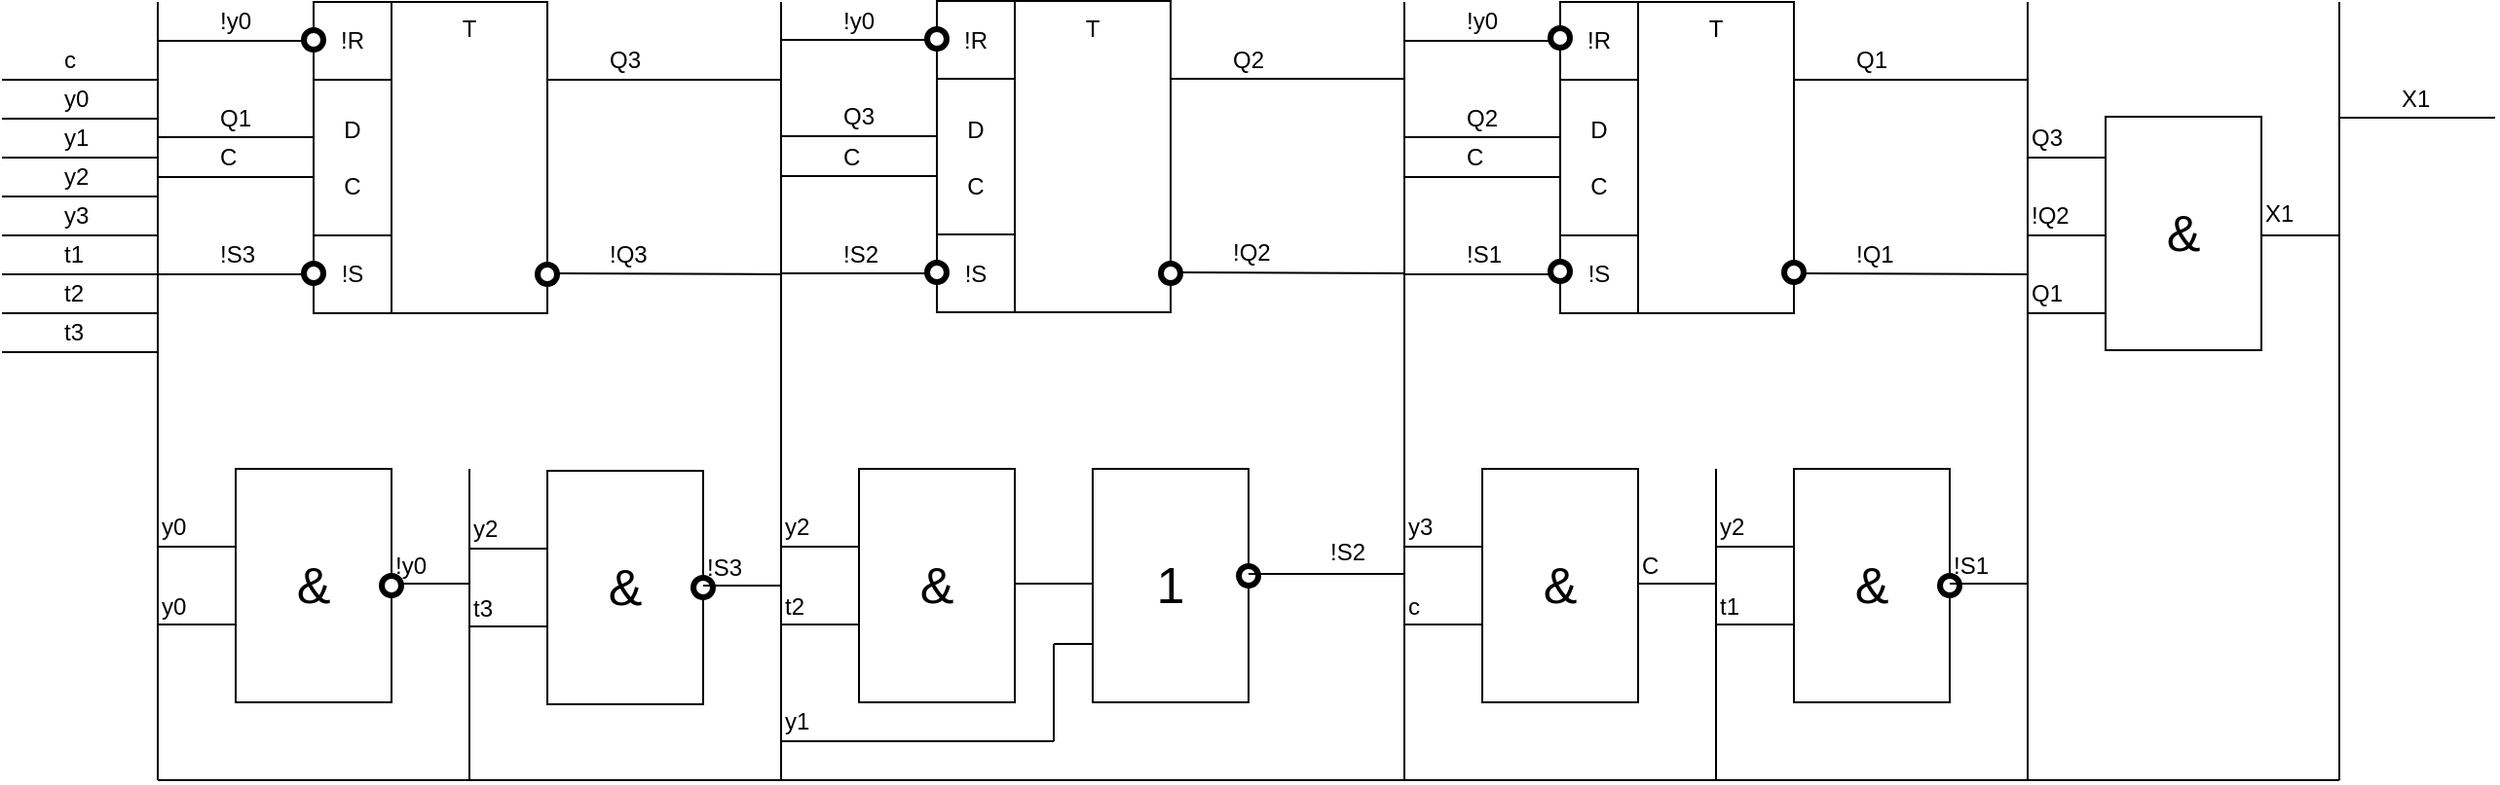 <mxfile version="12.0.0" type="github" pages="1"><diagram name="Page-1" id="2a216829-ef6e-dabb-86c1-c78162f3ba2b"><mxGraphModel dx="563" dy="312" grid="1" gridSize="10" guides="1" tooltips="1" connect="1" arrows="1" fold="1" page="1" pageScale="1" pageWidth="850" pageHeight="1100" background="#ffffff" math="0" shadow="0"><root><mxCell id="0"/><mxCell id="1" parent="0"/><mxCell id="18ak5usq0MqdyDjZxHy--1" value="" style="endArrow=none;html=1;" parent="1" edge="1"><mxGeometry width="50" height="50" relative="1" as="geometry"><mxPoint x="80" y="760" as="sourcePoint"/><mxPoint x="80" y="360" as="targetPoint"/></mxGeometry></mxCell><mxCell id="18ak5usq0MqdyDjZxHy--2" value="" style="endArrow=none;html=1;" parent="1" edge="1"><mxGeometry width="50" height="50" relative="1" as="geometry"><mxPoint x="80" y="760" as="sourcePoint"/><mxPoint x="1200" y="760" as="targetPoint"/></mxGeometry></mxCell><mxCell id="18ak5usq0MqdyDjZxHy--3" value="" style="endArrow=none;html=1;" parent="1" edge="1"><mxGeometry width="50" height="50" relative="1" as="geometry"><mxPoint x="1200" y="760" as="sourcePoint"/><mxPoint x="1200" y="360" as="targetPoint"/></mxGeometry></mxCell><mxCell id="18ak5usq0MqdyDjZxHy--4" value="" style="endArrow=none;html=1;" parent="1" edge="1"><mxGeometry width="50" height="50" relative="1" as="geometry"><mxPoint x="240" y="760" as="sourcePoint"/><mxPoint x="240" y="600" as="targetPoint"/></mxGeometry></mxCell><mxCell id="18ak5usq0MqdyDjZxHy--5" value="" style="endArrow=none;html=1;" parent="1" edge="1"><mxGeometry width="50" height="50" relative="1" as="geometry"><mxPoint x="400" y="760" as="sourcePoint"/><mxPoint x="400" y="360" as="targetPoint"/></mxGeometry></mxCell><mxCell id="18ak5usq0MqdyDjZxHy--7" value="" style="endArrow=none;html=1;" parent="1" edge="1"><mxGeometry width="50" height="50" relative="1" as="geometry"><mxPoint x="720" y="760" as="sourcePoint"/><mxPoint x="720" y="360" as="targetPoint"/></mxGeometry></mxCell><mxCell id="18ak5usq0MqdyDjZxHy--8" value="" style="endArrow=none;html=1;" parent="1" edge="1"><mxGeometry width="50" height="50" relative="1" as="geometry"><mxPoint x="880" y="760" as="sourcePoint"/><mxPoint x="880" y="600" as="targetPoint"/></mxGeometry></mxCell><mxCell id="18ak5usq0MqdyDjZxHy--9" value="" style="endArrow=none;html=1;" parent="1" edge="1"><mxGeometry width="50" height="50" relative="1" as="geometry"><mxPoint x="1040" y="760" as="sourcePoint"/><mxPoint x="1040" y="360" as="targetPoint"/></mxGeometry></mxCell><mxCell id="18ak5usq0MqdyDjZxHy--10" value="" style="endArrow=none;html=1;" parent="1" edge="1"><mxGeometry width="50" height="50" relative="1" as="geometry"><mxPoint y="400" as="sourcePoint"/><mxPoint x="80" y="400" as="targetPoint"/></mxGeometry></mxCell><mxCell id="18ak5usq0MqdyDjZxHy--16" value="c" style="text;html=1;resizable=0;points=[];autosize=1;align=left;verticalAlign=top;spacingTop=-4;" parent="1" vertex="1"><mxGeometry x="30" y="380" width="20" height="20" as="geometry"/></mxCell><mxCell id="18ak5usq0MqdyDjZxHy--25" value="y0" style="text;html=1;resizable=0;points=[];autosize=1;align=left;verticalAlign=top;spacingTop=-4;" parent="1" vertex="1"><mxGeometry x="30" y="400" width="30" height="20" as="geometry"/></mxCell><mxCell id="18ak5usq0MqdyDjZxHy--26" value="" style="endArrow=none;html=1;" parent="1" edge="1"><mxGeometry width="50" height="50" relative="1" as="geometry"><mxPoint y="420" as="sourcePoint"/><mxPoint x="80" y="420" as="targetPoint"/></mxGeometry></mxCell><mxCell id="18ak5usq0MqdyDjZxHy--27" value="y1" style="text;html=1;resizable=0;points=[];autosize=1;align=left;verticalAlign=top;spacingTop=-4;" parent="1" vertex="1"><mxGeometry x="30" y="420" width="30" height="20" as="geometry"/></mxCell><mxCell id="18ak5usq0MqdyDjZxHy--28" value="" style="endArrow=none;html=1;" parent="1" edge="1"><mxGeometry width="50" height="50" relative="1" as="geometry"><mxPoint y="440" as="sourcePoint"/><mxPoint x="80" y="440" as="targetPoint"/></mxGeometry></mxCell><mxCell id="18ak5usq0MqdyDjZxHy--29" value="y2" style="text;html=1;resizable=0;points=[];autosize=1;align=left;verticalAlign=top;spacingTop=-4;" parent="1" vertex="1"><mxGeometry x="30" y="440" width="30" height="20" as="geometry"/></mxCell><mxCell id="18ak5usq0MqdyDjZxHy--30" value="" style="endArrow=none;html=1;" parent="1" edge="1"><mxGeometry width="50" height="50" relative="1" as="geometry"><mxPoint y="460" as="sourcePoint"/><mxPoint x="80" y="460" as="targetPoint"/></mxGeometry></mxCell><mxCell id="18ak5usq0MqdyDjZxHy--31" value="y3" style="text;html=1;resizable=0;points=[];autosize=1;align=left;verticalAlign=top;spacingTop=-4;" parent="1" vertex="1"><mxGeometry x="30" y="460" width="30" height="20" as="geometry"/></mxCell><mxCell id="18ak5usq0MqdyDjZxHy--32" value="" style="endArrow=none;html=1;" parent="1" edge="1"><mxGeometry width="50" height="50" relative="1" as="geometry"><mxPoint y="480" as="sourcePoint"/><mxPoint x="80" y="480" as="targetPoint"/></mxGeometry></mxCell><mxCell id="18ak5usq0MqdyDjZxHy--33" value="t1" style="text;html=1;resizable=0;points=[];autosize=1;align=left;verticalAlign=top;spacingTop=-4;" parent="1" vertex="1"><mxGeometry x="30" y="480" width="30" height="20" as="geometry"/></mxCell><mxCell id="18ak5usq0MqdyDjZxHy--34" value="" style="endArrow=none;html=1;" parent="1" edge="1"><mxGeometry width="50" height="50" relative="1" as="geometry"><mxPoint y="500" as="sourcePoint"/><mxPoint x="80" y="500" as="targetPoint"/></mxGeometry></mxCell><mxCell id="18ak5usq0MqdyDjZxHy--35" value="t2" style="text;html=1;resizable=0;points=[];autosize=1;align=left;verticalAlign=top;spacingTop=-4;" parent="1" vertex="1"><mxGeometry x="30" y="500" width="30" height="20" as="geometry"/></mxCell><mxCell id="18ak5usq0MqdyDjZxHy--36" value="" style="endArrow=none;html=1;" parent="1" edge="1"><mxGeometry width="50" height="50" relative="1" as="geometry"><mxPoint y="520" as="sourcePoint"/><mxPoint x="80" y="520" as="targetPoint"/></mxGeometry></mxCell><mxCell id="18ak5usq0MqdyDjZxHy--37" value="t3" style="text;html=1;resizable=0;points=[];autosize=1;align=left;verticalAlign=top;spacingTop=-4;" parent="1" vertex="1"><mxGeometry x="30" y="520" width="30" height="20" as="geometry"/></mxCell><mxCell id="18ak5usq0MqdyDjZxHy--38" value="" style="endArrow=none;html=1;" parent="1" edge="1"><mxGeometry width="50" height="50" relative="1" as="geometry"><mxPoint y="540" as="sourcePoint"/><mxPoint x="80" y="540" as="targetPoint"/></mxGeometry></mxCell><mxCell id="18ak5usq0MqdyDjZxHy--39" value="X1" style="text;html=1;resizable=0;points=[];autosize=1;align=left;verticalAlign=top;spacingTop=-4;" parent="1" vertex="1"><mxGeometry x="1230" y="399.5" width="30" height="20" as="geometry"/></mxCell><mxCell id="18ak5usq0MqdyDjZxHy--40" value="" style="endArrow=none;html=1;" parent="1" edge="1"><mxGeometry width="50" height="50" relative="1" as="geometry"><mxPoint x="1200" y="419.5" as="sourcePoint"/><mxPoint x="1280" y="419.5" as="targetPoint"/></mxGeometry></mxCell><mxCell id="18ak5usq0MqdyDjZxHy--41" value="" style="rounded=0;whiteSpace=wrap;html=1;" parent="1" vertex="1"><mxGeometry x="160" y="360" width="120" height="160" as="geometry"/></mxCell><mxCell id="18ak5usq0MqdyDjZxHy--42" value="&lt;div&gt;&lt;span style=&quot;line-height: 60%&quot;&gt;T&lt;/span&gt;&lt;/div&gt;" style="rounded=0;whiteSpace=wrap;html=1;align=center;verticalAlign=top;" parent="1" vertex="1"><mxGeometry x="200" y="360" width="80" height="160" as="geometry"/></mxCell><mxCell id="18ak5usq0MqdyDjZxHy--43" value="!R" style="rounded=0;whiteSpace=wrap;html=1;" parent="1" vertex="1"><mxGeometry x="160" y="360" width="40" height="40" as="geometry"/></mxCell><mxCell id="18ak5usq0MqdyDjZxHy--44" value="!S" style="rounded=0;whiteSpace=wrap;html=1;" parent="1" vertex="1"><mxGeometry x="160" y="480" width="40" height="40" as="geometry"/></mxCell><mxCell id="18ak5usq0MqdyDjZxHy--45" value="D&lt;br&gt;&lt;br&gt;C" style="rounded=0;whiteSpace=wrap;html=1;" parent="1" vertex="1"><mxGeometry x="160" y="400" width="40" height="80" as="geometry"/></mxCell><mxCell id="18ak5usq0MqdyDjZxHy--46" value="!y0" style="text;html=1;resizable=0;points=[];autosize=1;align=left;verticalAlign=top;spacingTop=-4;" parent="1" vertex="1"><mxGeometry x="110" y="360" width="30" height="20" as="geometry"/></mxCell><mxCell id="18ak5usq0MqdyDjZxHy--47" value="" style="endArrow=none;html=1;" parent="1" edge="1"><mxGeometry width="50" height="50" relative="1" as="geometry"><mxPoint x="80" y="380" as="sourcePoint"/><mxPoint x="160" y="380" as="targetPoint"/></mxGeometry></mxCell><mxCell id="18ak5usq0MqdyDjZxHy--48" value="Q1" style="text;html=1;resizable=0;points=[];autosize=1;align=left;verticalAlign=top;spacingTop=-4;" parent="1" vertex="1"><mxGeometry x="110" y="409.5" width="30" height="20" as="geometry"/></mxCell><mxCell id="18ak5usq0MqdyDjZxHy--49" value="" style="endArrow=none;html=1;" parent="1" edge="1"><mxGeometry width="50" height="50" relative="1" as="geometry"><mxPoint x="80" y="429.5" as="sourcePoint"/><mxPoint x="160" y="429.5" as="targetPoint"/></mxGeometry></mxCell><mxCell id="18ak5usq0MqdyDjZxHy--50" value="C" style="text;html=1;resizable=0;points=[];autosize=1;align=left;verticalAlign=top;spacingTop=-4;" parent="1" vertex="1"><mxGeometry x="110" y="430" width="20" height="20" as="geometry"/></mxCell><mxCell id="18ak5usq0MqdyDjZxHy--51" value="" style="endArrow=none;html=1;" parent="1" edge="1"><mxGeometry width="50" height="50" relative="1" as="geometry"><mxPoint x="80" y="450" as="sourcePoint"/><mxPoint x="160" y="450" as="targetPoint"/></mxGeometry></mxCell><mxCell id="18ak5usq0MqdyDjZxHy--52" value="!S3" style="text;html=1;resizable=0;points=[];autosize=1;align=left;verticalAlign=top;spacingTop=-4;" parent="1" vertex="1"><mxGeometry x="110" y="480" width="30" height="20" as="geometry"/></mxCell><mxCell id="18ak5usq0MqdyDjZxHy--53" value="" style="endArrow=none;html=1;" parent="1" edge="1"><mxGeometry width="50" height="50" relative="1" as="geometry"><mxPoint x="80" y="500" as="sourcePoint"/><mxPoint x="160" y="500" as="targetPoint"/></mxGeometry></mxCell><mxCell id="18ak5usq0MqdyDjZxHy--54" value="Q3" style="text;html=1;resizable=0;points=[];autosize=1;align=left;verticalAlign=top;spacingTop=-4;" parent="1" vertex="1"><mxGeometry x="310" y="380" width="30" height="20" as="geometry"/></mxCell><mxCell id="18ak5usq0MqdyDjZxHy--55" value="" style="endArrow=none;html=1;" parent="1" edge="1"><mxGeometry width="50" height="50" relative="1" as="geometry"><mxPoint x="280" y="400" as="sourcePoint"/><mxPoint x="400" y="400" as="targetPoint"/></mxGeometry></mxCell><mxCell id="18ak5usq0MqdyDjZxHy--56" value="!Q3" style="text;html=1;resizable=0;points=[];autosize=1;align=left;verticalAlign=top;spacingTop=-4;" parent="1" vertex="1"><mxGeometry x="310" y="479.5" width="30" height="20" as="geometry"/></mxCell><mxCell id="18ak5usq0MqdyDjZxHy--57" value="" style="endArrow=none;html=1;" parent="1" edge="1"><mxGeometry width="50" height="50" relative="1" as="geometry"><mxPoint x="280" y="499.5" as="sourcePoint"/><mxPoint x="400" y="500" as="targetPoint"/></mxGeometry></mxCell><mxCell id="18ak5usq0MqdyDjZxHy--58" value="" style="rounded=0;whiteSpace=wrap;html=1;" parent="1" vertex="1"><mxGeometry x="480" y="359.5" width="120" height="160" as="geometry"/></mxCell><mxCell id="18ak5usq0MqdyDjZxHy--59" value="&lt;div&gt;&lt;span style=&quot;line-height: 60%&quot;&gt;T&lt;/span&gt;&lt;/div&gt;" style="rounded=0;whiteSpace=wrap;html=1;align=center;verticalAlign=top;" parent="1" vertex="1"><mxGeometry x="520" y="359.5" width="80" height="160" as="geometry"/></mxCell><mxCell id="18ak5usq0MqdyDjZxHy--60" value="!R" style="rounded=0;whiteSpace=wrap;html=1;" parent="1" vertex="1"><mxGeometry x="480" y="359.5" width="40" height="40" as="geometry"/></mxCell><mxCell id="18ak5usq0MqdyDjZxHy--61" value="!S" style="rounded=0;whiteSpace=wrap;html=1;" parent="1" vertex="1"><mxGeometry x="480" y="479.5" width="40" height="40" as="geometry"/></mxCell><mxCell id="18ak5usq0MqdyDjZxHy--62" value="D&lt;br&gt;&lt;br&gt;C" style="rounded=0;whiteSpace=wrap;html=1;" parent="1" vertex="1"><mxGeometry x="480" y="399.5" width="40" height="80" as="geometry"/></mxCell><mxCell id="18ak5usq0MqdyDjZxHy--63" value="!y0" style="text;html=1;resizable=0;points=[];autosize=1;align=left;verticalAlign=top;spacingTop=-4;" parent="1" vertex="1"><mxGeometry x="430" y="359.5" width="30" height="20" as="geometry"/></mxCell><mxCell id="18ak5usq0MqdyDjZxHy--64" value="Q3" style="text;html=1;resizable=0;points=[];autosize=1;align=left;verticalAlign=top;spacingTop=-4;" parent="1" vertex="1"><mxGeometry x="430" y="409" width="30" height="20" as="geometry"/></mxCell><mxCell id="18ak5usq0MqdyDjZxHy--65" value="C" style="text;html=1;resizable=0;points=[];autosize=1;align=left;verticalAlign=top;spacingTop=-4;" parent="1" vertex="1"><mxGeometry x="430" y="429.5" width="20" height="20" as="geometry"/></mxCell><mxCell id="18ak5usq0MqdyDjZxHy--66" value="!S2" style="text;html=1;resizable=0;points=[];autosize=1;align=left;verticalAlign=top;spacingTop=-4;" parent="1" vertex="1"><mxGeometry x="430" y="479.5" width="30" height="20" as="geometry"/></mxCell><mxCell id="18ak5usq0MqdyDjZxHy--67" value="Q2" style="text;html=1;resizable=0;points=[];autosize=1;align=left;verticalAlign=top;spacingTop=-4;" parent="1" vertex="1"><mxGeometry x="630" y="379.5" width="30" height="20" as="geometry"/></mxCell><mxCell id="18ak5usq0MqdyDjZxHy--68" value="!Q2" style="text;html=1;resizable=0;points=[];autosize=1;align=left;verticalAlign=top;spacingTop=-4;" parent="1" vertex="1"><mxGeometry x="630" y="479" width="30" height="20" as="geometry"/></mxCell><mxCell id="18ak5usq0MqdyDjZxHy--69" value="" style="endArrow=none;html=1;" parent="1" edge="1"><mxGeometry width="50" height="50" relative="1" as="geometry"><mxPoint x="600" y="499" as="sourcePoint"/><mxPoint x="720" y="499.5" as="targetPoint"/></mxGeometry></mxCell><mxCell id="18ak5usq0MqdyDjZxHy--70" value="" style="endArrow=none;html=1;" parent="1" edge="1"><mxGeometry width="50" height="50" relative="1" as="geometry"><mxPoint x="600" y="399.5" as="sourcePoint"/><mxPoint x="720" y="399.5" as="targetPoint"/></mxGeometry></mxCell><mxCell id="18ak5usq0MqdyDjZxHy--71" value="" style="endArrow=none;html=1;" parent="1" edge="1"><mxGeometry width="50" height="50" relative="1" as="geometry"><mxPoint x="400" y="499.5" as="sourcePoint"/><mxPoint x="480" y="499.5" as="targetPoint"/></mxGeometry></mxCell><mxCell id="18ak5usq0MqdyDjZxHy--72" value="" style="endArrow=none;html=1;" parent="1" edge="1"><mxGeometry width="50" height="50" relative="1" as="geometry"><mxPoint x="400" y="449.5" as="sourcePoint"/><mxPoint x="480" y="449.5" as="targetPoint"/></mxGeometry></mxCell><mxCell id="18ak5usq0MqdyDjZxHy--73" value="" style="endArrow=none;html=1;" parent="1" edge="1"><mxGeometry width="50" height="50" relative="1" as="geometry"><mxPoint x="400" y="429" as="sourcePoint"/><mxPoint x="480" y="429" as="targetPoint"/></mxGeometry></mxCell><mxCell id="18ak5usq0MqdyDjZxHy--74" value="" style="endArrow=none;html=1;" parent="1" edge="1"><mxGeometry width="50" height="50" relative="1" as="geometry"><mxPoint x="400" y="379.5" as="sourcePoint"/><mxPoint x="480" y="379.5" as="targetPoint"/></mxGeometry></mxCell><mxCell id="18ak5usq0MqdyDjZxHy--75" value="" style="rounded=0;whiteSpace=wrap;html=1;" parent="1" vertex="1"><mxGeometry x="800" y="360" width="120" height="160" as="geometry"/></mxCell><mxCell id="18ak5usq0MqdyDjZxHy--76" value="&lt;div&gt;&lt;span style=&quot;line-height: 60%&quot;&gt;T&lt;/span&gt;&lt;/div&gt;" style="rounded=0;whiteSpace=wrap;html=1;align=center;verticalAlign=top;" parent="1" vertex="1"><mxGeometry x="840" y="360" width="80" height="160" as="geometry"/></mxCell><mxCell id="18ak5usq0MqdyDjZxHy--77" value="!R" style="rounded=0;whiteSpace=wrap;html=1;" parent="1" vertex="1"><mxGeometry x="800" y="360" width="40" height="40" as="geometry"/></mxCell><mxCell id="18ak5usq0MqdyDjZxHy--78" value="!S" style="rounded=0;whiteSpace=wrap;html=1;" parent="1" vertex="1"><mxGeometry x="800" y="480" width="40" height="40" as="geometry"/></mxCell><mxCell id="18ak5usq0MqdyDjZxHy--79" value="D&lt;br&gt;&lt;br&gt;C" style="rounded=0;whiteSpace=wrap;html=1;" parent="1" vertex="1"><mxGeometry x="800" y="400" width="40" height="80" as="geometry"/></mxCell><mxCell id="18ak5usq0MqdyDjZxHy--80" value="!y0" style="text;html=1;resizable=0;points=[];autosize=1;align=left;verticalAlign=top;spacingTop=-4;" parent="1" vertex="1"><mxGeometry x="750" y="360" width="30" height="20" as="geometry"/></mxCell><mxCell id="18ak5usq0MqdyDjZxHy--81" value="Q2" style="text;html=1;resizable=0;points=[];autosize=1;align=left;verticalAlign=top;spacingTop=-4;" parent="1" vertex="1"><mxGeometry x="750" y="409.5" width="30" height="20" as="geometry"/></mxCell><mxCell id="18ak5usq0MqdyDjZxHy--82" value="C" style="text;html=1;resizable=0;points=[];autosize=1;align=left;verticalAlign=top;spacingTop=-4;" parent="1" vertex="1"><mxGeometry x="750" y="430" width="20" height="20" as="geometry"/></mxCell><mxCell id="18ak5usq0MqdyDjZxHy--83" value="!S1" style="text;html=1;resizable=0;points=[];autosize=1;align=left;verticalAlign=top;spacingTop=-4;" parent="1" vertex="1"><mxGeometry x="750" y="480" width="30" height="20" as="geometry"/></mxCell><mxCell id="18ak5usq0MqdyDjZxHy--84" value="Q1" style="text;html=1;resizable=0;points=[];autosize=1;align=left;verticalAlign=top;spacingTop=-4;" parent="1" vertex="1"><mxGeometry x="950" y="380" width="30" height="20" as="geometry"/></mxCell><mxCell id="18ak5usq0MqdyDjZxHy--85" value="!Q1" style="text;html=1;resizable=0;points=[];autosize=1;align=left;verticalAlign=top;spacingTop=-4;" parent="1" vertex="1"><mxGeometry x="950" y="479.5" width="30" height="20" as="geometry"/></mxCell><mxCell id="18ak5usq0MqdyDjZxHy--86" value="" style="endArrow=none;html=1;" parent="1" edge="1"><mxGeometry width="50" height="50" relative="1" as="geometry"><mxPoint x="920" y="499.5" as="sourcePoint"/><mxPoint x="1040" y="500" as="targetPoint"/></mxGeometry></mxCell><mxCell id="18ak5usq0MqdyDjZxHy--87" value="" style="endArrow=none;html=1;" parent="1" edge="1"><mxGeometry width="50" height="50" relative="1" as="geometry"><mxPoint x="920" y="400" as="sourcePoint"/><mxPoint x="1040" y="400" as="targetPoint"/></mxGeometry></mxCell><mxCell id="18ak5usq0MqdyDjZxHy--88" value="" style="endArrow=none;html=1;" parent="1" edge="1"><mxGeometry width="50" height="50" relative="1" as="geometry"><mxPoint x="720" y="500" as="sourcePoint"/><mxPoint x="800" y="500" as="targetPoint"/></mxGeometry></mxCell><mxCell id="18ak5usq0MqdyDjZxHy--89" value="" style="endArrow=none;html=1;" parent="1" edge="1"><mxGeometry width="50" height="50" relative="1" as="geometry"><mxPoint x="720" y="450" as="sourcePoint"/><mxPoint x="800" y="450" as="targetPoint"/></mxGeometry></mxCell><mxCell id="18ak5usq0MqdyDjZxHy--90" value="" style="endArrow=none;html=1;" parent="1" edge="1"><mxGeometry width="50" height="50" relative="1" as="geometry"><mxPoint x="720" y="429.5" as="sourcePoint"/><mxPoint x="800" y="429.5" as="targetPoint"/></mxGeometry></mxCell><mxCell id="18ak5usq0MqdyDjZxHy--91" value="" style="endArrow=none;html=1;" parent="1" edge="1"><mxGeometry width="50" height="50" relative="1" as="geometry"><mxPoint x="720" y="380" as="sourcePoint"/><mxPoint x="800" y="380" as="targetPoint"/></mxGeometry></mxCell><mxCell id="tPRsiFmyDKU2fb7vzfHu-1" value="" style="endArrow=none;html=1;" edge="1" parent="1"><mxGeometry width="50" height="50" relative="1" as="geometry"><mxPoint x="80" y="640" as="sourcePoint"/><mxPoint x="120" y="640" as="targetPoint"/></mxGeometry></mxCell><mxCell id="tPRsiFmyDKU2fb7vzfHu-2" value="" style="endArrow=none;html=1;" edge="1" parent="1"><mxGeometry width="50" height="50" relative="1" as="geometry"><mxPoint x="80" y="680" as="sourcePoint"/><mxPoint x="120" y="680" as="targetPoint"/></mxGeometry></mxCell><mxCell id="tPRsiFmyDKU2fb7vzfHu-3" value="y0" style="text;html=1;resizable=0;points=[];autosize=1;align=left;verticalAlign=top;spacingTop=-4;" vertex="1" parent="1"><mxGeometry x="80" y="620" width="30" height="20" as="geometry"/></mxCell><mxCell id="tPRsiFmyDKU2fb7vzfHu-4" value="y0" style="text;html=1;resizable=0;points=[];autosize=1;align=left;verticalAlign=top;spacingTop=-4;" vertex="1" parent="1"><mxGeometry x="80" y="661" width="30" height="20" as="geometry"/></mxCell><mxCell id="tPRsiFmyDKU2fb7vzfHu-5" value="&lt;font style=&quot;font-size: 26px&quot;&gt;&amp;amp;&lt;/font&gt;" style="rounded=0;whiteSpace=wrap;html=1;" vertex="1" parent="1"><mxGeometry x="120" y="600" width="80" height="120" as="geometry"/></mxCell><mxCell id="tPRsiFmyDKU2fb7vzfHu-6" value="!y0" style="text;html=1;resizable=0;points=[];autosize=1;align=left;verticalAlign=top;spacingTop=-4;" vertex="1" parent="1"><mxGeometry x="200" y="640" width="30" height="20" as="geometry"/></mxCell><mxCell id="tPRsiFmyDKU2fb7vzfHu-7" value="" style="endArrow=none;html=1;" edge="1" parent="1"><mxGeometry width="50" height="50" relative="1" as="geometry"><mxPoint x="200.0" y="659" as="sourcePoint"/><mxPoint x="240" y="659" as="targetPoint"/></mxGeometry></mxCell><mxCell id="tPRsiFmyDKU2fb7vzfHu-9" value="" style="shape=mxgraph.bpmn.shape;html=1;verticalLabelPosition=bottom;labelBackgroundColor=#ffffff;verticalAlign=top;align=center;perimeter=ellipsePerimeter;outlineConnect=0;outline=end;symbol=general;" vertex="1" parent="1"><mxGeometry x="155" y="374.5" width="10" height="10" as="geometry"/></mxCell><mxCell id="tPRsiFmyDKU2fb7vzfHu-10" value="" style="shape=mxgraph.bpmn.shape;html=1;verticalLabelPosition=bottom;labelBackgroundColor=#ffffff;verticalAlign=top;align=center;perimeter=ellipsePerimeter;outlineConnect=0;outline=end;symbol=general;" vertex="1" parent="1"><mxGeometry x="155" y="494.5" width="10" height="10" as="geometry"/></mxCell><mxCell id="tPRsiFmyDKU2fb7vzfHu-11" value="" style="shape=mxgraph.bpmn.shape;html=1;verticalLabelPosition=bottom;labelBackgroundColor=#ffffff;verticalAlign=top;align=center;perimeter=ellipsePerimeter;outlineConnect=0;outline=end;symbol=general;" vertex="1" parent="1"><mxGeometry x="275" y="495" width="10" height="10" as="geometry"/></mxCell><mxCell id="tPRsiFmyDKU2fb7vzfHu-12" value="" style="shape=mxgraph.bpmn.shape;html=1;verticalLabelPosition=bottom;labelBackgroundColor=#ffffff;verticalAlign=top;align=center;perimeter=ellipsePerimeter;outlineConnect=0;outline=end;symbol=general;" vertex="1" parent="1"><mxGeometry x="475" y="374" width="10" height="10" as="geometry"/></mxCell><mxCell id="tPRsiFmyDKU2fb7vzfHu-13" value="" style="shape=mxgraph.bpmn.shape;html=1;verticalLabelPosition=bottom;labelBackgroundColor=#ffffff;verticalAlign=top;align=center;perimeter=ellipsePerimeter;outlineConnect=0;outline=end;symbol=general;" vertex="1" parent="1"><mxGeometry x="475" y="494" width="10" height="10" as="geometry"/></mxCell><mxCell id="tPRsiFmyDKU2fb7vzfHu-14" value="" style="shape=mxgraph.bpmn.shape;html=1;verticalLabelPosition=bottom;labelBackgroundColor=#ffffff;verticalAlign=top;align=center;perimeter=ellipsePerimeter;outlineConnect=0;outline=end;symbol=general;" vertex="1" parent="1"><mxGeometry x="595" y="494.5" width="10" height="10" as="geometry"/></mxCell><mxCell id="tPRsiFmyDKU2fb7vzfHu-15" value="" style="shape=mxgraph.bpmn.shape;html=1;verticalLabelPosition=bottom;labelBackgroundColor=#ffffff;verticalAlign=top;align=center;perimeter=ellipsePerimeter;outlineConnect=0;outline=end;symbol=general;" vertex="1" parent="1"><mxGeometry x="795" y="373.5" width="10" height="10" as="geometry"/></mxCell><mxCell id="tPRsiFmyDKU2fb7vzfHu-16" value="" style="shape=mxgraph.bpmn.shape;html=1;verticalLabelPosition=bottom;labelBackgroundColor=#ffffff;verticalAlign=top;align=center;perimeter=ellipsePerimeter;outlineConnect=0;outline=end;symbol=general;" vertex="1" parent="1"><mxGeometry x="795" y="493.5" width="10" height="10" as="geometry"/></mxCell><mxCell id="tPRsiFmyDKU2fb7vzfHu-17" value="" style="shape=mxgraph.bpmn.shape;html=1;verticalLabelPosition=bottom;labelBackgroundColor=#ffffff;verticalAlign=top;align=center;perimeter=ellipsePerimeter;outlineConnect=0;outline=end;symbol=general;" vertex="1" parent="1"><mxGeometry x="915" y="494" width="10" height="10" as="geometry"/></mxCell><mxCell id="tPRsiFmyDKU2fb7vzfHu-18" value="" style="shape=mxgraph.bpmn.shape;html=1;verticalLabelPosition=bottom;labelBackgroundColor=#ffffff;verticalAlign=top;align=center;perimeter=ellipsePerimeter;outlineConnect=0;outline=end;symbol=general;" vertex="1" parent="1"><mxGeometry x="195" y="655" width="10" height="10" as="geometry"/></mxCell><mxCell id="tPRsiFmyDKU2fb7vzfHu-19" value="&lt;font style=&quot;font-size: 26px&quot;&gt;&amp;amp;&lt;/font&gt;" style="rounded=0;whiteSpace=wrap;html=1;" vertex="1" parent="1"><mxGeometry x="280" y="601" width="80" height="120" as="geometry"/></mxCell><mxCell id="tPRsiFmyDKU2fb7vzfHu-20" value="!S3" style="text;html=1;resizable=0;points=[];autosize=1;align=left;verticalAlign=top;spacingTop=-4;" vertex="1" parent="1"><mxGeometry x="360" y="641" width="30" height="20" as="geometry"/></mxCell><mxCell id="tPRsiFmyDKU2fb7vzfHu-21" value="" style="shape=mxgraph.bpmn.shape;html=1;verticalLabelPosition=bottom;labelBackgroundColor=#ffffff;verticalAlign=top;align=center;perimeter=ellipsePerimeter;outlineConnect=0;outline=end;symbol=general;" vertex="1" parent="1"><mxGeometry x="355" y="656" width="10" height="10" as="geometry"/></mxCell><mxCell id="tPRsiFmyDKU2fb7vzfHu-22" value="y2" style="text;html=1;resizable=0;points=[];autosize=1;align=left;verticalAlign=top;spacingTop=-4;" vertex="1" parent="1"><mxGeometry x="240" y="621" width="30" height="20" as="geometry"/></mxCell><mxCell id="tPRsiFmyDKU2fb7vzfHu-23" value="" style="endArrow=none;html=1;" edge="1" parent="1"><mxGeometry width="50" height="50" relative="1" as="geometry"><mxPoint x="240" y="641" as="sourcePoint"/><mxPoint x="280" y="641" as="targetPoint"/></mxGeometry></mxCell><mxCell id="tPRsiFmyDKU2fb7vzfHu-24" value="t3" style="text;html=1;resizable=0;points=[];autosize=1;align=left;verticalAlign=top;spacingTop=-4;" vertex="1" parent="1"><mxGeometry x="240" y="662" width="30" height="20" as="geometry"/></mxCell><mxCell id="tPRsiFmyDKU2fb7vzfHu-25" value="" style="endArrow=none;html=1;" edge="1" parent="1"><mxGeometry width="50" height="50" relative="1" as="geometry"><mxPoint x="240" y="681" as="sourcePoint"/><mxPoint x="280" y="681" as="targetPoint"/></mxGeometry></mxCell><mxCell id="tPRsiFmyDKU2fb7vzfHu-26" value="" style="endArrow=none;html=1;" edge="1" parent="1"><mxGeometry width="50" height="50" relative="1" as="geometry"><mxPoint x="360" y="660" as="sourcePoint"/><mxPoint x="400" y="660" as="targetPoint"/></mxGeometry></mxCell><mxCell id="tPRsiFmyDKU2fb7vzfHu-27" value="&lt;font style=&quot;font-size: 26px&quot;&gt;&amp;amp;&lt;/font&gt;" style="rounded=0;whiteSpace=wrap;html=1;" vertex="1" parent="1"><mxGeometry x="440" y="600" width="80" height="120" as="geometry"/></mxCell><mxCell id="tPRsiFmyDKU2fb7vzfHu-30" value="y2" style="text;html=1;resizable=0;points=[];autosize=1;align=left;verticalAlign=top;spacingTop=-4;" vertex="1" parent="1"><mxGeometry x="400" y="620" width="30" height="20" as="geometry"/></mxCell><mxCell id="tPRsiFmyDKU2fb7vzfHu-31" value="" style="endArrow=none;html=1;" edge="1" parent="1"><mxGeometry width="50" height="50" relative="1" as="geometry"><mxPoint x="400" y="640" as="sourcePoint"/><mxPoint x="440" y="640" as="targetPoint"/></mxGeometry></mxCell><mxCell id="tPRsiFmyDKU2fb7vzfHu-32" value="t2" style="text;html=1;resizable=0;points=[];autosize=1;align=left;verticalAlign=top;spacingTop=-4;" vertex="1" parent="1"><mxGeometry x="400" y="661" width="30" height="20" as="geometry"/></mxCell><mxCell id="tPRsiFmyDKU2fb7vzfHu-33" value="" style="endArrow=none;html=1;" edge="1" parent="1"><mxGeometry width="50" height="50" relative="1" as="geometry"><mxPoint x="400" y="680" as="sourcePoint"/><mxPoint x="440" y="680" as="targetPoint"/></mxGeometry></mxCell><mxCell id="tPRsiFmyDKU2fb7vzfHu-34" value="" style="endArrow=none;html=1;" edge="1" parent="1"><mxGeometry width="50" height="50" relative="1" as="geometry"><mxPoint x="520" y="659" as="sourcePoint"/><mxPoint x="560" y="659" as="targetPoint"/></mxGeometry></mxCell><mxCell id="tPRsiFmyDKU2fb7vzfHu-35" value="&lt;font style=&quot;font-size: 26px&quot;&gt;1&lt;/font&gt;" style="rounded=0;whiteSpace=wrap;html=1;" vertex="1" parent="1"><mxGeometry x="560" y="600" width="80" height="120" as="geometry"/></mxCell><mxCell id="tPRsiFmyDKU2fb7vzfHu-36" value="" style="endArrow=none;html=1;" edge="1" parent="1"><mxGeometry width="50" height="50" relative="1" as="geometry"><mxPoint x="400" y="740" as="sourcePoint"/><mxPoint x="540" y="740" as="targetPoint"/></mxGeometry></mxCell><mxCell id="tPRsiFmyDKU2fb7vzfHu-37" value="" style="endArrow=none;html=1;" edge="1" parent="1"><mxGeometry width="50" height="50" relative="1" as="geometry"><mxPoint x="540" y="740" as="sourcePoint"/><mxPoint x="540" y="690" as="targetPoint"/></mxGeometry></mxCell><mxCell id="tPRsiFmyDKU2fb7vzfHu-38" value="" style="endArrow=none;html=1;" edge="1" parent="1"><mxGeometry width="50" height="50" relative="1" as="geometry"><mxPoint x="540" y="690" as="sourcePoint"/><mxPoint x="560" y="690" as="targetPoint"/></mxGeometry></mxCell><mxCell id="tPRsiFmyDKU2fb7vzfHu-39" value="y1" style="text;html=1;resizable=0;points=[];autosize=1;align=left;verticalAlign=top;spacingTop=-4;" vertex="1" parent="1"><mxGeometry x="400" y="720" width="30" height="20" as="geometry"/></mxCell><mxCell id="tPRsiFmyDKU2fb7vzfHu-40" value="" style="shape=mxgraph.bpmn.shape;html=1;verticalLabelPosition=bottom;labelBackgroundColor=#ffffff;verticalAlign=top;align=center;perimeter=ellipsePerimeter;outlineConnect=0;outline=end;symbol=general;" vertex="1" parent="1"><mxGeometry x="635" y="650" width="10" height="10" as="geometry"/></mxCell><mxCell id="tPRsiFmyDKU2fb7vzfHu-41" value="" style="endArrow=none;html=1;" edge="1" parent="1"><mxGeometry width="50" height="50" relative="1" as="geometry"><mxPoint x="640" y="654" as="sourcePoint"/><mxPoint x="720" y="654" as="targetPoint"/></mxGeometry></mxCell><mxCell id="tPRsiFmyDKU2fb7vzfHu-42" value="!S2" style="text;html=1;resizable=0;points=[];autosize=1;align=left;verticalAlign=top;spacingTop=-4;" vertex="1" parent="1"><mxGeometry x="680" y="633" width="30" height="20" as="geometry"/></mxCell><mxCell id="tPRsiFmyDKU2fb7vzfHu-43" value="&lt;font style=&quot;font-size: 26px&quot;&gt;&amp;amp;&lt;/font&gt;" style="rounded=0;whiteSpace=wrap;html=1;" vertex="1" parent="1"><mxGeometry x="760" y="600" width="80" height="120" as="geometry"/></mxCell><mxCell id="tPRsiFmyDKU2fb7vzfHu-44" value="C" style="text;html=1;resizable=0;points=[];autosize=1;align=left;verticalAlign=top;spacingTop=-4;" vertex="1" parent="1"><mxGeometry x="840" y="640" width="20" height="20" as="geometry"/></mxCell><mxCell id="tPRsiFmyDKU2fb7vzfHu-46" value="y3" style="text;html=1;resizable=0;points=[];autosize=1;align=left;verticalAlign=top;spacingTop=-4;" vertex="1" parent="1"><mxGeometry x="720" y="620" width="30" height="20" as="geometry"/></mxCell><mxCell id="tPRsiFmyDKU2fb7vzfHu-47" value="" style="endArrow=none;html=1;" edge="1" parent="1"><mxGeometry width="50" height="50" relative="1" as="geometry"><mxPoint x="720" y="640" as="sourcePoint"/><mxPoint x="760" y="640" as="targetPoint"/></mxGeometry></mxCell><mxCell id="tPRsiFmyDKU2fb7vzfHu-48" value="c" style="text;html=1;resizable=0;points=[];autosize=1;align=left;verticalAlign=top;spacingTop=-4;" vertex="1" parent="1"><mxGeometry x="720" y="661" width="20" height="20" as="geometry"/></mxCell><mxCell id="tPRsiFmyDKU2fb7vzfHu-49" value="" style="endArrow=none;html=1;" edge="1" parent="1"><mxGeometry width="50" height="50" relative="1" as="geometry"><mxPoint x="720" y="680" as="sourcePoint"/><mxPoint x="760" y="680" as="targetPoint"/></mxGeometry></mxCell><mxCell id="tPRsiFmyDKU2fb7vzfHu-50" value="" style="endArrow=none;html=1;" edge="1" parent="1"><mxGeometry width="50" height="50" relative="1" as="geometry"><mxPoint x="840" y="659" as="sourcePoint"/><mxPoint x="880" y="659" as="targetPoint"/></mxGeometry></mxCell><mxCell id="tPRsiFmyDKU2fb7vzfHu-51" value="&lt;font style=&quot;font-size: 26px&quot;&gt;&amp;amp;&lt;/font&gt;" style="rounded=0;whiteSpace=wrap;html=1;" vertex="1" parent="1"><mxGeometry x="920" y="600" width="80" height="120" as="geometry"/></mxCell><mxCell id="tPRsiFmyDKU2fb7vzfHu-52" value="!S1" style="text;html=1;resizable=0;points=[];autosize=1;align=left;verticalAlign=top;spacingTop=-4;" vertex="1" parent="1"><mxGeometry x="1000" y="640" width="30" height="20" as="geometry"/></mxCell><mxCell id="tPRsiFmyDKU2fb7vzfHu-53" value="" style="shape=mxgraph.bpmn.shape;html=1;verticalLabelPosition=bottom;labelBackgroundColor=#ffffff;verticalAlign=top;align=center;perimeter=ellipsePerimeter;outlineConnect=0;outline=end;symbol=general;" vertex="1" parent="1"><mxGeometry x="995" y="655" width="10" height="10" as="geometry"/></mxCell><mxCell id="tPRsiFmyDKU2fb7vzfHu-54" value="y2" style="text;html=1;resizable=0;points=[];autosize=1;align=left;verticalAlign=top;spacingTop=-4;" vertex="1" parent="1"><mxGeometry x="880" y="620" width="30" height="20" as="geometry"/></mxCell><mxCell id="tPRsiFmyDKU2fb7vzfHu-55" value="" style="endArrow=none;html=1;" edge="1" parent="1"><mxGeometry width="50" height="50" relative="1" as="geometry"><mxPoint x="880" y="640" as="sourcePoint"/><mxPoint x="920" y="640" as="targetPoint"/></mxGeometry></mxCell><mxCell id="tPRsiFmyDKU2fb7vzfHu-56" value="t1" style="text;html=1;resizable=0;points=[];autosize=1;align=left;verticalAlign=top;spacingTop=-4;" vertex="1" parent="1"><mxGeometry x="880" y="661" width="30" height="20" as="geometry"/></mxCell><mxCell id="tPRsiFmyDKU2fb7vzfHu-57" value="" style="endArrow=none;html=1;" edge="1" parent="1"><mxGeometry width="50" height="50" relative="1" as="geometry"><mxPoint x="880" y="680" as="sourcePoint"/><mxPoint x="920" y="680" as="targetPoint"/></mxGeometry></mxCell><mxCell id="tPRsiFmyDKU2fb7vzfHu-58" value="" style="endArrow=none;html=1;" edge="1" parent="1"><mxGeometry width="50" height="50" relative="1" as="geometry"><mxPoint x="1000" y="659" as="sourcePoint"/><mxPoint x="1040" y="659" as="targetPoint"/></mxGeometry></mxCell><mxCell id="tPRsiFmyDKU2fb7vzfHu-66" value="" style="endArrow=none;html=1;" edge="1" parent="1"><mxGeometry width="50" height="50" relative="1" as="geometry"><mxPoint x="1040" y="440" as="sourcePoint"/><mxPoint x="1080" y="440" as="targetPoint"/></mxGeometry></mxCell><mxCell id="tPRsiFmyDKU2fb7vzfHu-67" value="" style="endArrow=none;html=1;" edge="1" parent="1"><mxGeometry width="50" height="50" relative="1" as="geometry"><mxPoint x="1040" y="480" as="sourcePoint"/><mxPoint x="1080" y="480" as="targetPoint"/></mxGeometry></mxCell><mxCell id="tPRsiFmyDKU2fb7vzfHu-68" value="" style="endArrow=none;html=1;" edge="1" parent="1"><mxGeometry width="50" height="50" relative="1" as="geometry"><mxPoint x="1040" y="520" as="sourcePoint"/><mxPoint x="1080" y="520" as="targetPoint"/></mxGeometry></mxCell><mxCell id="tPRsiFmyDKU2fb7vzfHu-69" value="Q3" style="text;html=1;resizable=0;points=[];autosize=1;align=left;verticalAlign=top;spacingTop=-4;" vertex="1" parent="1"><mxGeometry x="1040" y="420" width="30" height="20" as="geometry"/></mxCell><mxCell id="tPRsiFmyDKU2fb7vzfHu-70" value="!Q2" style="text;html=1;resizable=0;points=[];autosize=1;align=left;verticalAlign=top;spacingTop=-4;" vertex="1" parent="1"><mxGeometry x="1040" y="460" width="30" height="20" as="geometry"/></mxCell><mxCell id="tPRsiFmyDKU2fb7vzfHu-71" value="Q1" style="text;html=1;resizable=0;points=[];autosize=1;align=left;verticalAlign=top;spacingTop=-4;" vertex="1" parent="1"><mxGeometry x="1040" y="500" width="30" height="20" as="geometry"/></mxCell><mxCell id="tPRsiFmyDKU2fb7vzfHu-72" value="&lt;font style=&quot;font-size: 26px&quot;&gt;&amp;amp;&lt;/font&gt;" style="rounded=0;whiteSpace=wrap;html=1;" vertex="1" parent="1"><mxGeometry x="1080" y="419" width="80" height="120" as="geometry"/></mxCell><mxCell id="tPRsiFmyDKU2fb7vzfHu-73" value="" style="endArrow=none;html=1;" edge="1" parent="1"><mxGeometry width="50" height="50" relative="1" as="geometry"><mxPoint x="1160" y="480" as="sourcePoint"/><mxPoint x="1200" y="480" as="targetPoint"/></mxGeometry></mxCell><mxCell id="tPRsiFmyDKU2fb7vzfHu-74" value="X1" style="text;html=1;resizable=0;points=[];autosize=1;align=left;verticalAlign=top;spacingTop=-4;" vertex="1" parent="1"><mxGeometry x="1160" y="459" width="30" height="20" as="geometry"/></mxCell></root></mxGraphModel></diagram></mxfile>